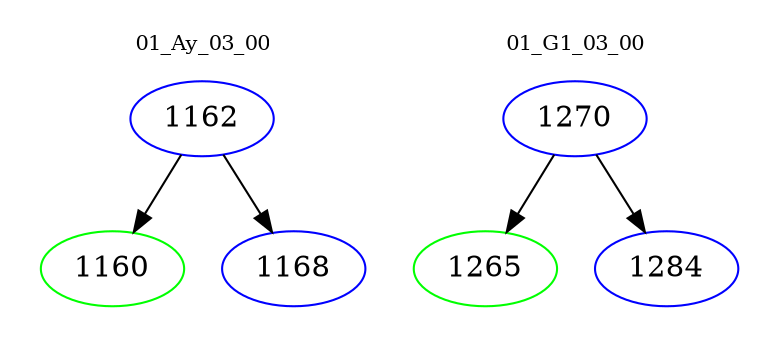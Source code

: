 digraph{
subgraph cluster_0 {
color = white
label = "01_Ay_03_00";
fontsize=10;
T0_1162 [label="1162", color="blue"]
T0_1162 -> T0_1160 [color="black"]
T0_1160 [label="1160", color="green"]
T0_1162 -> T0_1168 [color="black"]
T0_1168 [label="1168", color="blue"]
}
subgraph cluster_1 {
color = white
label = "01_G1_03_00";
fontsize=10;
T1_1270 [label="1270", color="blue"]
T1_1270 -> T1_1265 [color="black"]
T1_1265 [label="1265", color="green"]
T1_1270 -> T1_1284 [color="black"]
T1_1284 [label="1284", color="blue"]
}
}
